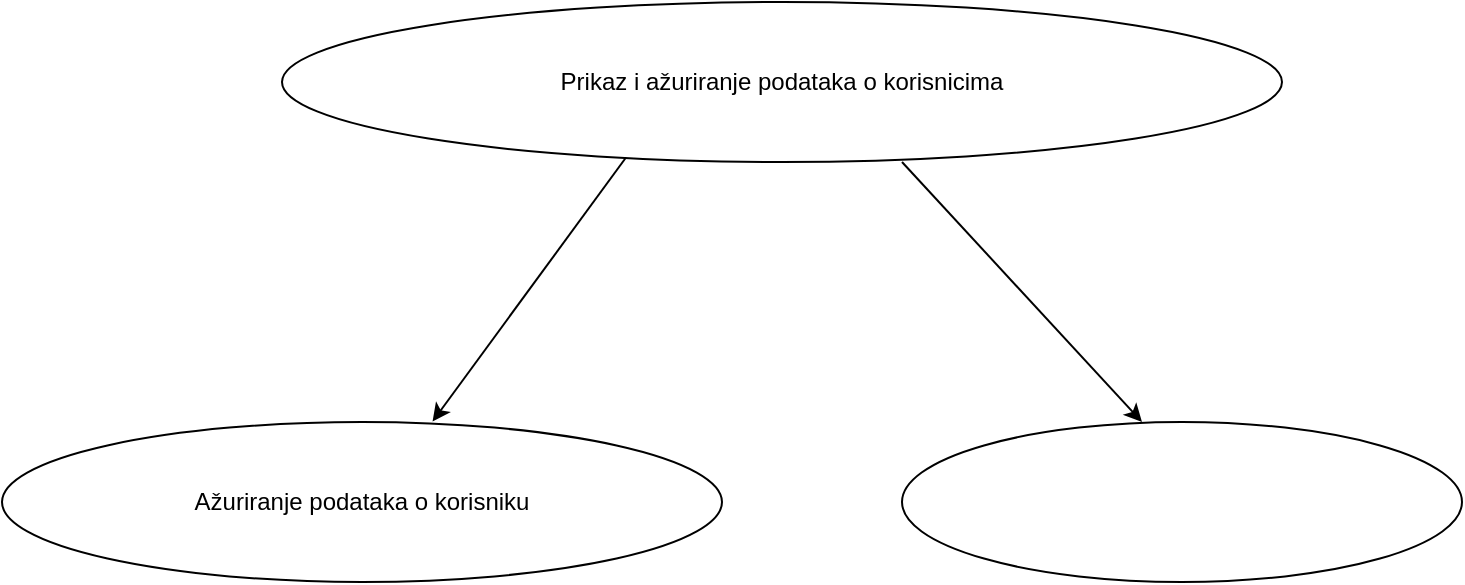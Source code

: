 <mxfile version="25.0.1">
  <diagram name="Page-1" id="20wnfOG8L-ENO26wmW3T">
    <mxGraphModel dx="1036" dy="606" grid="1" gridSize="10" guides="1" tooltips="1" connect="1" arrows="1" fold="1" page="1" pageScale="1" pageWidth="850" pageHeight="1100" math="0" shadow="0">
      <root>
        <mxCell id="0" />
        <mxCell id="1" parent="0" />
        <mxCell id="tmtI_rEVhH49ygwJsDVs-1" value="Prikaz i ažuriranje podataka o korisnicima" style="ellipse;whiteSpace=wrap;html=1;" parent="1" vertex="1">
          <mxGeometry x="160" y="90" width="500" height="80" as="geometry" />
        </mxCell>
        <mxCell id="tmtI_rEVhH49ygwJsDVs-2" value="Ažuriranje podataka o korisniku" style="ellipse;whiteSpace=wrap;html=1;" parent="1" vertex="1">
          <mxGeometry x="20" y="300" width="360" height="80" as="geometry" />
        </mxCell>
        <mxCell id="tmtI_rEVhH49ygwJsDVs-4" value="" style="endArrow=classic;html=1;rounded=0;entryX=0.598;entryY=-0.003;entryDx=0;entryDy=0;entryPerimeter=0;exitX=0.344;exitY=0.972;exitDx=0;exitDy=0;exitPerimeter=0;" parent="1" source="tmtI_rEVhH49ygwJsDVs-1" target="tmtI_rEVhH49ygwJsDVs-2" edge="1">
          <mxGeometry width="50" height="50" relative="1" as="geometry">
            <mxPoint x="400" y="340" as="sourcePoint" />
            <mxPoint x="450" y="290" as="targetPoint" />
          </mxGeometry>
        </mxCell>
        <mxCell id="tmtI_rEVhH49ygwJsDVs-5" value="" style="endArrow=classic;html=1;rounded=0;exitX=0.62;exitY=1;exitDx=0;exitDy=0;exitPerimeter=0;" parent="1" source="tmtI_rEVhH49ygwJsDVs-1" edge="1">
          <mxGeometry width="50" height="50" relative="1" as="geometry">
            <mxPoint x="400" y="340" as="sourcePoint" />
            <mxPoint x="590" y="300" as="targetPoint" />
          </mxGeometry>
        </mxCell>
        <mxCell id="-XRGoDFbd-DG0OvESJoE-1" value="" style="ellipse;whiteSpace=wrap;html=1;" vertex="1" parent="1">
          <mxGeometry x="470" y="300" width="280" height="80" as="geometry" />
        </mxCell>
      </root>
    </mxGraphModel>
  </diagram>
</mxfile>
